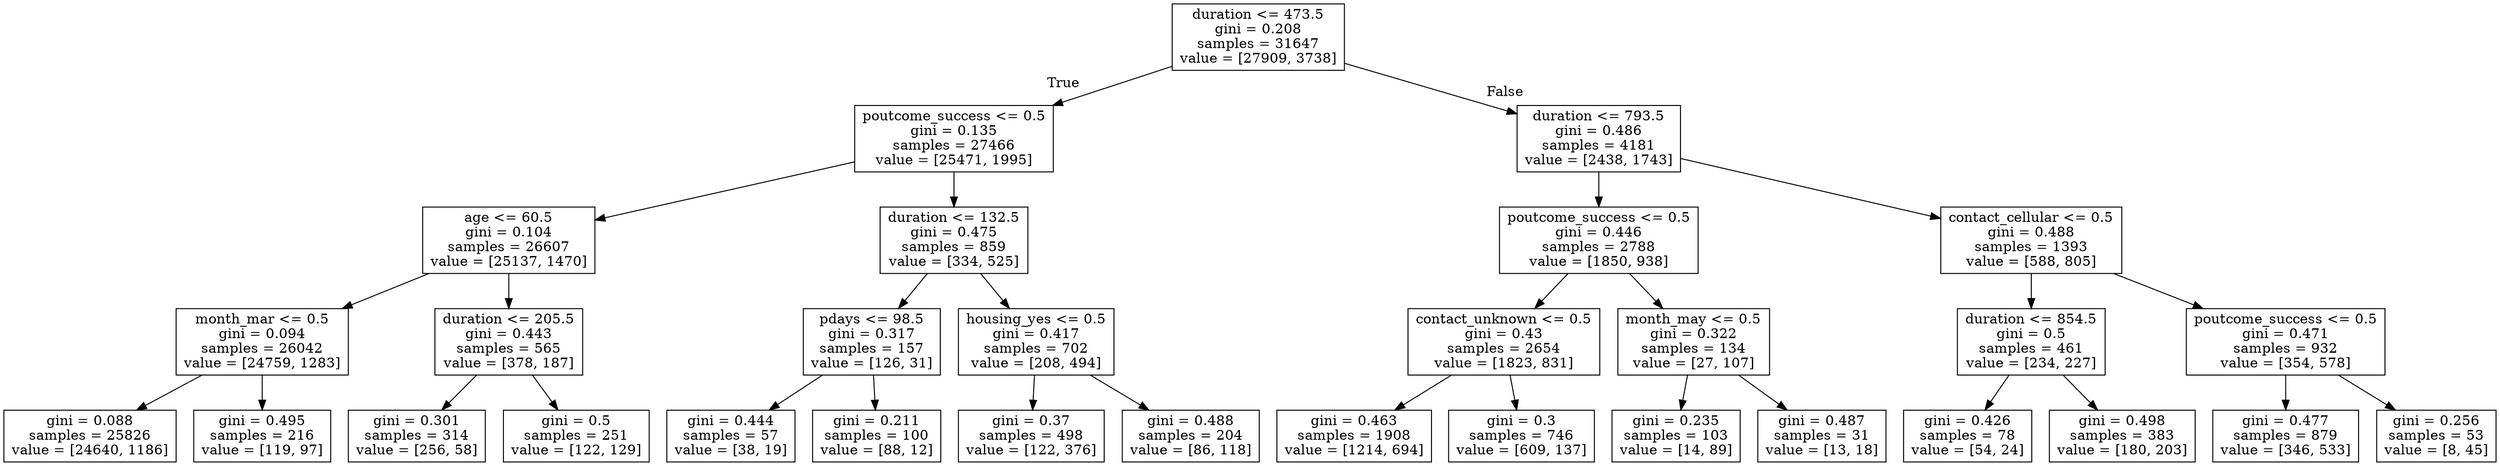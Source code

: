 digraph Tree {
node [shape=box] ;
0 [label="duration <= 473.5\ngini = 0.208\nsamples = 31647\nvalue = [27909, 3738]"] ;
1 [label="poutcome_success <= 0.5\ngini = 0.135\nsamples = 27466\nvalue = [25471, 1995]"] ;
0 -> 1 [labeldistance=2.5, labelangle=45, headlabel="True"] ;
2 [label="age <= 60.5\ngini = 0.104\nsamples = 26607\nvalue = [25137, 1470]"] ;
1 -> 2 ;
3 [label="month_mar <= 0.5\ngini = 0.094\nsamples = 26042\nvalue = [24759, 1283]"] ;
2 -> 3 ;
4 [label="gini = 0.088\nsamples = 25826\nvalue = [24640, 1186]"] ;
3 -> 4 ;
5 [label="gini = 0.495\nsamples = 216\nvalue = [119, 97]"] ;
3 -> 5 ;
6 [label="duration <= 205.5\ngini = 0.443\nsamples = 565\nvalue = [378, 187]"] ;
2 -> 6 ;
7 [label="gini = 0.301\nsamples = 314\nvalue = [256, 58]"] ;
6 -> 7 ;
8 [label="gini = 0.5\nsamples = 251\nvalue = [122, 129]"] ;
6 -> 8 ;
9 [label="duration <= 132.5\ngini = 0.475\nsamples = 859\nvalue = [334, 525]"] ;
1 -> 9 ;
10 [label="pdays <= 98.5\ngini = 0.317\nsamples = 157\nvalue = [126, 31]"] ;
9 -> 10 ;
11 [label="gini = 0.444\nsamples = 57\nvalue = [38, 19]"] ;
10 -> 11 ;
12 [label="gini = 0.211\nsamples = 100\nvalue = [88, 12]"] ;
10 -> 12 ;
13 [label="housing_yes <= 0.5\ngini = 0.417\nsamples = 702\nvalue = [208, 494]"] ;
9 -> 13 ;
14 [label="gini = 0.37\nsamples = 498\nvalue = [122, 376]"] ;
13 -> 14 ;
15 [label="gini = 0.488\nsamples = 204\nvalue = [86, 118]"] ;
13 -> 15 ;
16 [label="duration <= 793.5\ngini = 0.486\nsamples = 4181\nvalue = [2438, 1743]"] ;
0 -> 16 [labeldistance=2.5, labelangle=-45, headlabel="False"] ;
17 [label="poutcome_success <= 0.5\ngini = 0.446\nsamples = 2788\nvalue = [1850, 938]"] ;
16 -> 17 ;
18 [label="contact_unknown <= 0.5\ngini = 0.43\nsamples = 2654\nvalue = [1823, 831]"] ;
17 -> 18 ;
19 [label="gini = 0.463\nsamples = 1908\nvalue = [1214, 694]"] ;
18 -> 19 ;
20 [label="gini = 0.3\nsamples = 746\nvalue = [609, 137]"] ;
18 -> 20 ;
21 [label="month_may <= 0.5\ngini = 0.322\nsamples = 134\nvalue = [27, 107]"] ;
17 -> 21 ;
22 [label="gini = 0.235\nsamples = 103\nvalue = [14, 89]"] ;
21 -> 22 ;
23 [label="gini = 0.487\nsamples = 31\nvalue = [13, 18]"] ;
21 -> 23 ;
24 [label="contact_cellular <= 0.5\ngini = 0.488\nsamples = 1393\nvalue = [588, 805]"] ;
16 -> 24 ;
25 [label="duration <= 854.5\ngini = 0.5\nsamples = 461\nvalue = [234, 227]"] ;
24 -> 25 ;
26 [label="gini = 0.426\nsamples = 78\nvalue = [54, 24]"] ;
25 -> 26 ;
27 [label="gini = 0.498\nsamples = 383\nvalue = [180, 203]"] ;
25 -> 27 ;
28 [label="poutcome_success <= 0.5\ngini = 0.471\nsamples = 932\nvalue = [354, 578]"] ;
24 -> 28 ;
29 [label="gini = 0.477\nsamples = 879\nvalue = [346, 533]"] ;
28 -> 29 ;
30 [label="gini = 0.256\nsamples = 53\nvalue = [8, 45]"] ;
28 -> 30 ;
}